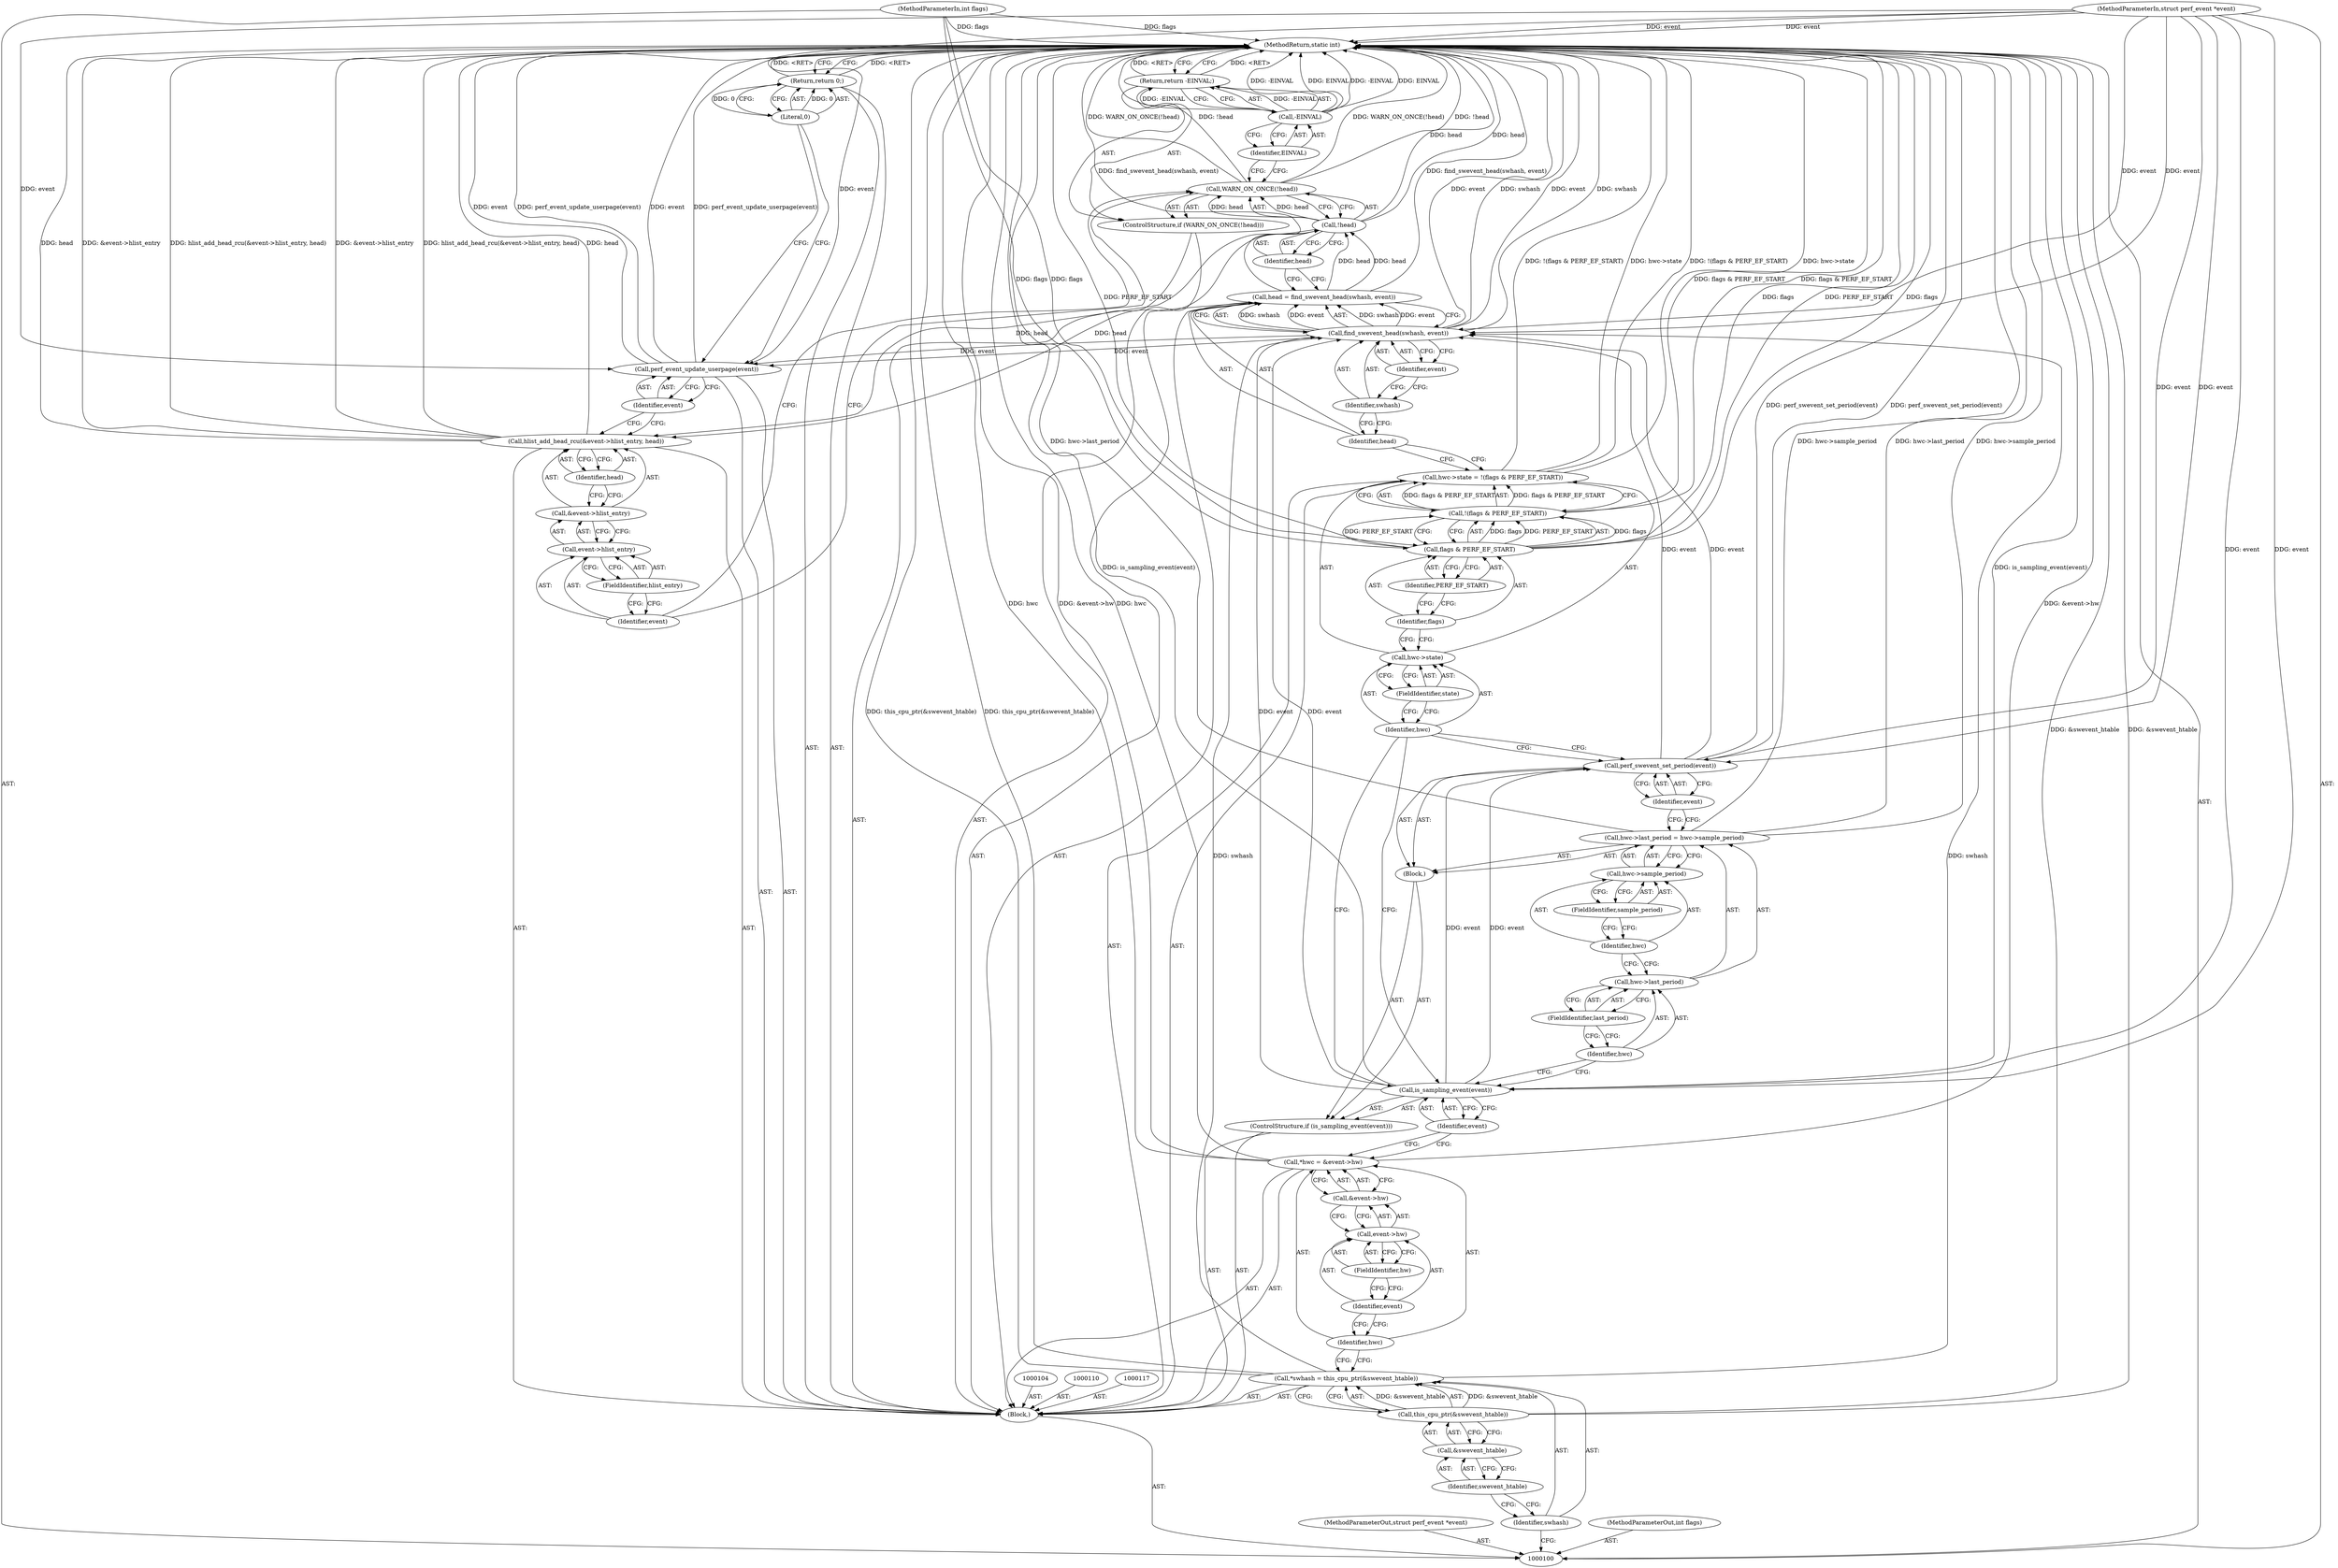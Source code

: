 digraph "0_linux_12ca6ad2e3a896256f086497a7c7406a547ee373_1" {
"1000161" [label="(MethodReturn,static int)"];
"1000101" [label="(MethodParameterIn,struct perf_event *event)"];
"1000228" [label="(MethodParameterOut,struct perf_event *event)"];
"1000102" [label="(MethodParameterIn,int flags)"];
"1000229" [label="(MethodParameterOut,int flags)"];
"1000135" [label="(Call,!(flags & PERF_EF_START))"];
"1000136" [label="(Call,flags & PERF_EF_START)"];
"1000137" [label="(Identifier,flags)"];
"1000131" [label="(Call,hwc->state = !(flags & PERF_EF_START))"];
"1000132" [label="(Call,hwc->state)"];
"1000133" [label="(Identifier,hwc)"];
"1000138" [label="(Identifier,PERF_EF_START)"];
"1000134" [label="(FieldIdentifier,state)"];
"1000139" [label="(Call,head = find_swevent_head(swhash, event))"];
"1000140" [label="(Identifier,head)"];
"1000142" [label="(Identifier,swhash)"];
"1000143" [label="(Identifier,event)"];
"1000141" [label="(Call,find_swevent_head(swhash, event))"];
"1000144" [label="(ControlStructure,if (WARN_ON_ONCE(!head)))"];
"1000146" [label="(Call,!head)"];
"1000147" [label="(Identifier,head)"];
"1000145" [label="(Call,WARN_ON_ONCE(!head))"];
"1000149" [label="(Call,-EINVAL)"];
"1000150" [label="(Identifier,EINVAL)"];
"1000148" [label="(Return,return -EINVAL;)"];
"1000151" [label="(Call,hlist_add_head_rcu(&event->hlist_entry, head))"];
"1000152" [label="(Call,&event->hlist_entry)"];
"1000153" [label="(Call,event->hlist_entry)"];
"1000154" [label="(Identifier,event)"];
"1000155" [label="(FieldIdentifier,hlist_entry)"];
"1000156" [label="(Identifier,head)"];
"1000157" [label="(Call,perf_event_update_userpage(event))"];
"1000158" [label="(Identifier,event)"];
"1000103" [label="(Block,)"];
"1000159" [label="(Return,return 0;)"];
"1000160" [label="(Literal,0)"];
"1000105" [label="(Call,*swhash = this_cpu_ptr(&swevent_htable))"];
"1000106" [label="(Identifier,swhash)"];
"1000107" [label="(Call,this_cpu_ptr(&swevent_htable))"];
"1000108" [label="(Call,&swevent_htable)"];
"1000109" [label="(Identifier,swevent_htable)"];
"1000111" [label="(Call,*hwc = &event->hw)"];
"1000112" [label="(Identifier,hwc)"];
"1000113" [label="(Call,&event->hw)"];
"1000114" [label="(Call,event->hw)"];
"1000115" [label="(Identifier,event)"];
"1000116" [label="(FieldIdentifier,hw)"];
"1000118" [label="(ControlStructure,if (is_sampling_event(event)))"];
"1000120" [label="(Identifier,event)"];
"1000121" [label="(Block,)"];
"1000119" [label="(Call,is_sampling_event(event))"];
"1000122" [label="(Call,hwc->last_period = hwc->sample_period)"];
"1000123" [label="(Call,hwc->last_period)"];
"1000124" [label="(Identifier,hwc)"];
"1000126" [label="(Call,hwc->sample_period)"];
"1000127" [label="(Identifier,hwc)"];
"1000128" [label="(FieldIdentifier,sample_period)"];
"1000125" [label="(FieldIdentifier,last_period)"];
"1000129" [label="(Call,perf_swevent_set_period(event))"];
"1000130" [label="(Identifier,event)"];
"1000161" -> "1000100"  [label="AST: "];
"1000161" -> "1000148"  [label="CFG: "];
"1000161" -> "1000159"  [label="CFG: "];
"1000122" -> "1000161"  [label="DDG: hwc->sample_period"];
"1000122" -> "1000161"  [label="DDG: hwc->last_period"];
"1000141" -> "1000161"  [label="DDG: swhash"];
"1000141" -> "1000161"  [label="DDG: event"];
"1000107" -> "1000161"  [label="DDG: &swevent_htable"];
"1000157" -> "1000161"  [label="DDG: perf_event_update_userpage(event)"];
"1000157" -> "1000161"  [label="DDG: event"];
"1000151" -> "1000161"  [label="DDG: &event->hlist_entry"];
"1000151" -> "1000161"  [label="DDG: hlist_add_head_rcu(&event->hlist_entry, head)"];
"1000151" -> "1000161"  [label="DDG: head"];
"1000149" -> "1000161"  [label="DDG: -EINVAL"];
"1000149" -> "1000161"  [label="DDG: EINVAL"];
"1000119" -> "1000161"  [label="DDG: is_sampling_event(event)"];
"1000145" -> "1000161"  [label="DDG: !head"];
"1000145" -> "1000161"  [label="DDG: WARN_ON_ONCE(!head)"];
"1000136" -> "1000161"  [label="DDG: flags"];
"1000136" -> "1000161"  [label="DDG: PERF_EF_START"];
"1000105" -> "1000161"  [label="DDG: this_cpu_ptr(&swevent_htable)"];
"1000131" -> "1000161"  [label="DDG: hwc->state"];
"1000131" -> "1000161"  [label="DDG: !(flags & PERF_EF_START)"];
"1000139" -> "1000161"  [label="DDG: find_swevent_head(swhash, event)"];
"1000129" -> "1000161"  [label="DDG: perf_swevent_set_period(event)"];
"1000102" -> "1000161"  [label="DDG: flags"];
"1000111" -> "1000161"  [label="DDG: hwc"];
"1000111" -> "1000161"  [label="DDG: &event->hw"];
"1000101" -> "1000161"  [label="DDG: event"];
"1000135" -> "1000161"  [label="DDG: flags & PERF_EF_START"];
"1000146" -> "1000161"  [label="DDG: head"];
"1000148" -> "1000161"  [label="DDG: <RET>"];
"1000159" -> "1000161"  [label="DDG: <RET>"];
"1000101" -> "1000100"  [label="AST: "];
"1000101" -> "1000161"  [label="DDG: event"];
"1000101" -> "1000119"  [label="DDG: event"];
"1000101" -> "1000129"  [label="DDG: event"];
"1000101" -> "1000141"  [label="DDG: event"];
"1000101" -> "1000157"  [label="DDG: event"];
"1000228" -> "1000100"  [label="AST: "];
"1000102" -> "1000100"  [label="AST: "];
"1000102" -> "1000161"  [label="DDG: flags"];
"1000102" -> "1000136"  [label="DDG: flags"];
"1000229" -> "1000100"  [label="AST: "];
"1000135" -> "1000131"  [label="AST: "];
"1000135" -> "1000136"  [label="CFG: "];
"1000136" -> "1000135"  [label="AST: "];
"1000131" -> "1000135"  [label="CFG: "];
"1000135" -> "1000161"  [label="DDG: flags & PERF_EF_START"];
"1000135" -> "1000131"  [label="DDG: flags & PERF_EF_START"];
"1000136" -> "1000135"  [label="DDG: flags"];
"1000136" -> "1000135"  [label="DDG: PERF_EF_START"];
"1000136" -> "1000135"  [label="AST: "];
"1000136" -> "1000138"  [label="CFG: "];
"1000137" -> "1000136"  [label="AST: "];
"1000138" -> "1000136"  [label="AST: "];
"1000135" -> "1000136"  [label="CFG: "];
"1000136" -> "1000161"  [label="DDG: flags"];
"1000136" -> "1000161"  [label="DDG: PERF_EF_START"];
"1000136" -> "1000135"  [label="DDG: flags"];
"1000136" -> "1000135"  [label="DDG: PERF_EF_START"];
"1000102" -> "1000136"  [label="DDG: flags"];
"1000137" -> "1000136"  [label="AST: "];
"1000137" -> "1000132"  [label="CFG: "];
"1000138" -> "1000137"  [label="CFG: "];
"1000131" -> "1000103"  [label="AST: "];
"1000131" -> "1000135"  [label="CFG: "];
"1000132" -> "1000131"  [label="AST: "];
"1000135" -> "1000131"  [label="AST: "];
"1000140" -> "1000131"  [label="CFG: "];
"1000131" -> "1000161"  [label="DDG: hwc->state"];
"1000131" -> "1000161"  [label="DDG: !(flags & PERF_EF_START)"];
"1000135" -> "1000131"  [label="DDG: flags & PERF_EF_START"];
"1000132" -> "1000131"  [label="AST: "];
"1000132" -> "1000134"  [label="CFG: "];
"1000133" -> "1000132"  [label="AST: "];
"1000134" -> "1000132"  [label="AST: "];
"1000137" -> "1000132"  [label="CFG: "];
"1000133" -> "1000132"  [label="AST: "];
"1000133" -> "1000129"  [label="CFG: "];
"1000133" -> "1000119"  [label="CFG: "];
"1000134" -> "1000133"  [label="CFG: "];
"1000138" -> "1000136"  [label="AST: "];
"1000138" -> "1000137"  [label="CFG: "];
"1000136" -> "1000138"  [label="CFG: "];
"1000134" -> "1000132"  [label="AST: "];
"1000134" -> "1000133"  [label="CFG: "];
"1000132" -> "1000134"  [label="CFG: "];
"1000139" -> "1000103"  [label="AST: "];
"1000139" -> "1000141"  [label="CFG: "];
"1000140" -> "1000139"  [label="AST: "];
"1000141" -> "1000139"  [label="AST: "];
"1000147" -> "1000139"  [label="CFG: "];
"1000139" -> "1000161"  [label="DDG: find_swevent_head(swhash, event)"];
"1000141" -> "1000139"  [label="DDG: swhash"];
"1000141" -> "1000139"  [label="DDG: event"];
"1000139" -> "1000146"  [label="DDG: head"];
"1000140" -> "1000139"  [label="AST: "];
"1000140" -> "1000131"  [label="CFG: "];
"1000142" -> "1000140"  [label="CFG: "];
"1000142" -> "1000141"  [label="AST: "];
"1000142" -> "1000140"  [label="CFG: "];
"1000143" -> "1000142"  [label="CFG: "];
"1000143" -> "1000141"  [label="AST: "];
"1000143" -> "1000142"  [label="CFG: "];
"1000141" -> "1000143"  [label="CFG: "];
"1000141" -> "1000139"  [label="AST: "];
"1000141" -> "1000143"  [label="CFG: "];
"1000142" -> "1000141"  [label="AST: "];
"1000143" -> "1000141"  [label="AST: "];
"1000139" -> "1000141"  [label="CFG: "];
"1000141" -> "1000161"  [label="DDG: swhash"];
"1000141" -> "1000161"  [label="DDG: event"];
"1000141" -> "1000139"  [label="DDG: swhash"];
"1000141" -> "1000139"  [label="DDG: event"];
"1000105" -> "1000141"  [label="DDG: swhash"];
"1000129" -> "1000141"  [label="DDG: event"];
"1000119" -> "1000141"  [label="DDG: event"];
"1000101" -> "1000141"  [label="DDG: event"];
"1000141" -> "1000157"  [label="DDG: event"];
"1000144" -> "1000103"  [label="AST: "];
"1000145" -> "1000144"  [label="AST: "];
"1000148" -> "1000144"  [label="AST: "];
"1000146" -> "1000145"  [label="AST: "];
"1000146" -> "1000147"  [label="CFG: "];
"1000147" -> "1000146"  [label="AST: "];
"1000145" -> "1000146"  [label="CFG: "];
"1000146" -> "1000161"  [label="DDG: head"];
"1000146" -> "1000145"  [label="DDG: head"];
"1000139" -> "1000146"  [label="DDG: head"];
"1000146" -> "1000151"  [label="DDG: head"];
"1000147" -> "1000146"  [label="AST: "];
"1000147" -> "1000139"  [label="CFG: "];
"1000146" -> "1000147"  [label="CFG: "];
"1000145" -> "1000144"  [label="AST: "];
"1000145" -> "1000146"  [label="CFG: "];
"1000146" -> "1000145"  [label="AST: "];
"1000150" -> "1000145"  [label="CFG: "];
"1000154" -> "1000145"  [label="CFG: "];
"1000145" -> "1000161"  [label="DDG: !head"];
"1000145" -> "1000161"  [label="DDG: WARN_ON_ONCE(!head)"];
"1000146" -> "1000145"  [label="DDG: head"];
"1000149" -> "1000148"  [label="AST: "];
"1000149" -> "1000150"  [label="CFG: "];
"1000150" -> "1000149"  [label="AST: "];
"1000148" -> "1000149"  [label="CFG: "];
"1000149" -> "1000161"  [label="DDG: -EINVAL"];
"1000149" -> "1000161"  [label="DDG: EINVAL"];
"1000149" -> "1000148"  [label="DDG: -EINVAL"];
"1000150" -> "1000149"  [label="AST: "];
"1000150" -> "1000145"  [label="CFG: "];
"1000149" -> "1000150"  [label="CFG: "];
"1000148" -> "1000144"  [label="AST: "];
"1000148" -> "1000149"  [label="CFG: "];
"1000149" -> "1000148"  [label="AST: "];
"1000161" -> "1000148"  [label="CFG: "];
"1000148" -> "1000161"  [label="DDG: <RET>"];
"1000149" -> "1000148"  [label="DDG: -EINVAL"];
"1000151" -> "1000103"  [label="AST: "];
"1000151" -> "1000156"  [label="CFG: "];
"1000152" -> "1000151"  [label="AST: "];
"1000156" -> "1000151"  [label="AST: "];
"1000158" -> "1000151"  [label="CFG: "];
"1000151" -> "1000161"  [label="DDG: &event->hlist_entry"];
"1000151" -> "1000161"  [label="DDG: hlist_add_head_rcu(&event->hlist_entry, head)"];
"1000151" -> "1000161"  [label="DDG: head"];
"1000146" -> "1000151"  [label="DDG: head"];
"1000152" -> "1000151"  [label="AST: "];
"1000152" -> "1000153"  [label="CFG: "];
"1000153" -> "1000152"  [label="AST: "];
"1000156" -> "1000152"  [label="CFG: "];
"1000153" -> "1000152"  [label="AST: "];
"1000153" -> "1000155"  [label="CFG: "];
"1000154" -> "1000153"  [label="AST: "];
"1000155" -> "1000153"  [label="AST: "];
"1000152" -> "1000153"  [label="CFG: "];
"1000154" -> "1000153"  [label="AST: "];
"1000154" -> "1000145"  [label="CFG: "];
"1000155" -> "1000154"  [label="CFG: "];
"1000155" -> "1000153"  [label="AST: "];
"1000155" -> "1000154"  [label="CFG: "];
"1000153" -> "1000155"  [label="CFG: "];
"1000156" -> "1000151"  [label="AST: "];
"1000156" -> "1000152"  [label="CFG: "];
"1000151" -> "1000156"  [label="CFG: "];
"1000157" -> "1000103"  [label="AST: "];
"1000157" -> "1000158"  [label="CFG: "];
"1000158" -> "1000157"  [label="AST: "];
"1000160" -> "1000157"  [label="CFG: "];
"1000157" -> "1000161"  [label="DDG: perf_event_update_userpage(event)"];
"1000157" -> "1000161"  [label="DDG: event"];
"1000141" -> "1000157"  [label="DDG: event"];
"1000101" -> "1000157"  [label="DDG: event"];
"1000158" -> "1000157"  [label="AST: "];
"1000158" -> "1000151"  [label="CFG: "];
"1000157" -> "1000158"  [label="CFG: "];
"1000103" -> "1000100"  [label="AST: "];
"1000104" -> "1000103"  [label="AST: "];
"1000105" -> "1000103"  [label="AST: "];
"1000110" -> "1000103"  [label="AST: "];
"1000111" -> "1000103"  [label="AST: "];
"1000117" -> "1000103"  [label="AST: "];
"1000118" -> "1000103"  [label="AST: "];
"1000131" -> "1000103"  [label="AST: "];
"1000139" -> "1000103"  [label="AST: "];
"1000144" -> "1000103"  [label="AST: "];
"1000151" -> "1000103"  [label="AST: "];
"1000157" -> "1000103"  [label="AST: "];
"1000159" -> "1000103"  [label="AST: "];
"1000159" -> "1000103"  [label="AST: "];
"1000159" -> "1000160"  [label="CFG: "];
"1000160" -> "1000159"  [label="AST: "];
"1000161" -> "1000159"  [label="CFG: "];
"1000159" -> "1000161"  [label="DDG: <RET>"];
"1000160" -> "1000159"  [label="DDG: 0"];
"1000160" -> "1000159"  [label="AST: "];
"1000160" -> "1000157"  [label="CFG: "];
"1000159" -> "1000160"  [label="CFG: "];
"1000160" -> "1000159"  [label="DDG: 0"];
"1000105" -> "1000103"  [label="AST: "];
"1000105" -> "1000107"  [label="CFG: "];
"1000106" -> "1000105"  [label="AST: "];
"1000107" -> "1000105"  [label="AST: "];
"1000112" -> "1000105"  [label="CFG: "];
"1000105" -> "1000161"  [label="DDG: this_cpu_ptr(&swevent_htable)"];
"1000107" -> "1000105"  [label="DDG: &swevent_htable"];
"1000105" -> "1000141"  [label="DDG: swhash"];
"1000106" -> "1000105"  [label="AST: "];
"1000106" -> "1000100"  [label="CFG: "];
"1000109" -> "1000106"  [label="CFG: "];
"1000107" -> "1000105"  [label="AST: "];
"1000107" -> "1000108"  [label="CFG: "];
"1000108" -> "1000107"  [label="AST: "];
"1000105" -> "1000107"  [label="CFG: "];
"1000107" -> "1000161"  [label="DDG: &swevent_htable"];
"1000107" -> "1000105"  [label="DDG: &swevent_htable"];
"1000108" -> "1000107"  [label="AST: "];
"1000108" -> "1000109"  [label="CFG: "];
"1000109" -> "1000108"  [label="AST: "];
"1000107" -> "1000108"  [label="CFG: "];
"1000109" -> "1000108"  [label="AST: "];
"1000109" -> "1000106"  [label="CFG: "];
"1000108" -> "1000109"  [label="CFG: "];
"1000111" -> "1000103"  [label="AST: "];
"1000111" -> "1000113"  [label="CFG: "];
"1000112" -> "1000111"  [label="AST: "];
"1000113" -> "1000111"  [label="AST: "];
"1000120" -> "1000111"  [label="CFG: "];
"1000111" -> "1000161"  [label="DDG: hwc"];
"1000111" -> "1000161"  [label="DDG: &event->hw"];
"1000112" -> "1000111"  [label="AST: "];
"1000112" -> "1000105"  [label="CFG: "];
"1000115" -> "1000112"  [label="CFG: "];
"1000113" -> "1000111"  [label="AST: "];
"1000113" -> "1000114"  [label="CFG: "];
"1000114" -> "1000113"  [label="AST: "];
"1000111" -> "1000113"  [label="CFG: "];
"1000114" -> "1000113"  [label="AST: "];
"1000114" -> "1000116"  [label="CFG: "];
"1000115" -> "1000114"  [label="AST: "];
"1000116" -> "1000114"  [label="AST: "];
"1000113" -> "1000114"  [label="CFG: "];
"1000115" -> "1000114"  [label="AST: "];
"1000115" -> "1000112"  [label="CFG: "];
"1000116" -> "1000115"  [label="CFG: "];
"1000116" -> "1000114"  [label="AST: "];
"1000116" -> "1000115"  [label="CFG: "];
"1000114" -> "1000116"  [label="CFG: "];
"1000118" -> "1000103"  [label="AST: "];
"1000119" -> "1000118"  [label="AST: "];
"1000121" -> "1000118"  [label="AST: "];
"1000120" -> "1000119"  [label="AST: "];
"1000120" -> "1000111"  [label="CFG: "];
"1000119" -> "1000120"  [label="CFG: "];
"1000121" -> "1000118"  [label="AST: "];
"1000122" -> "1000121"  [label="AST: "];
"1000129" -> "1000121"  [label="AST: "];
"1000119" -> "1000118"  [label="AST: "];
"1000119" -> "1000120"  [label="CFG: "];
"1000120" -> "1000119"  [label="AST: "];
"1000124" -> "1000119"  [label="CFG: "];
"1000133" -> "1000119"  [label="CFG: "];
"1000119" -> "1000161"  [label="DDG: is_sampling_event(event)"];
"1000101" -> "1000119"  [label="DDG: event"];
"1000119" -> "1000129"  [label="DDG: event"];
"1000119" -> "1000141"  [label="DDG: event"];
"1000122" -> "1000121"  [label="AST: "];
"1000122" -> "1000126"  [label="CFG: "];
"1000123" -> "1000122"  [label="AST: "];
"1000126" -> "1000122"  [label="AST: "];
"1000130" -> "1000122"  [label="CFG: "];
"1000122" -> "1000161"  [label="DDG: hwc->sample_period"];
"1000122" -> "1000161"  [label="DDG: hwc->last_period"];
"1000123" -> "1000122"  [label="AST: "];
"1000123" -> "1000125"  [label="CFG: "];
"1000124" -> "1000123"  [label="AST: "];
"1000125" -> "1000123"  [label="AST: "];
"1000127" -> "1000123"  [label="CFG: "];
"1000124" -> "1000123"  [label="AST: "];
"1000124" -> "1000119"  [label="CFG: "];
"1000125" -> "1000124"  [label="CFG: "];
"1000126" -> "1000122"  [label="AST: "];
"1000126" -> "1000128"  [label="CFG: "];
"1000127" -> "1000126"  [label="AST: "];
"1000128" -> "1000126"  [label="AST: "];
"1000122" -> "1000126"  [label="CFG: "];
"1000127" -> "1000126"  [label="AST: "];
"1000127" -> "1000123"  [label="CFG: "];
"1000128" -> "1000127"  [label="CFG: "];
"1000128" -> "1000126"  [label="AST: "];
"1000128" -> "1000127"  [label="CFG: "];
"1000126" -> "1000128"  [label="CFG: "];
"1000125" -> "1000123"  [label="AST: "];
"1000125" -> "1000124"  [label="CFG: "];
"1000123" -> "1000125"  [label="CFG: "];
"1000129" -> "1000121"  [label="AST: "];
"1000129" -> "1000130"  [label="CFG: "];
"1000130" -> "1000129"  [label="AST: "];
"1000133" -> "1000129"  [label="CFG: "];
"1000129" -> "1000161"  [label="DDG: perf_swevent_set_period(event)"];
"1000119" -> "1000129"  [label="DDG: event"];
"1000101" -> "1000129"  [label="DDG: event"];
"1000129" -> "1000141"  [label="DDG: event"];
"1000130" -> "1000129"  [label="AST: "];
"1000130" -> "1000122"  [label="CFG: "];
"1000129" -> "1000130"  [label="CFG: "];
}
